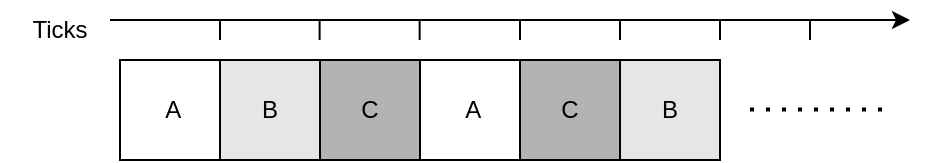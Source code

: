<mxfile version="20.2.7" type="device"><diagram id="dPjQElO1Dk2poaw4Q9_g" name="Page-1"><mxGraphModel dx="1185" dy="659" grid="0" gridSize="10" guides="1" tooltips="1" connect="1" arrows="1" fold="1" page="1" pageScale="1" pageWidth="850" pageHeight="1100" math="0" shadow="0"><root><mxCell id="0"/><mxCell id="1" parent="0"/><mxCell id="799H7VwerPEMMNwEDtvW-1" value="" style="endArrow=classic;html=1;rounded=0;" edge="1" parent="1"><mxGeometry width="50" height="50" relative="1" as="geometry"><mxPoint x="80" y="340" as="sourcePoint"/><mxPoint x="480" y="340" as="targetPoint"/></mxGeometry></mxCell><mxCell id="799H7VwerPEMMNwEDtvW-3" value="" style="whiteSpace=wrap;html=1;aspect=fixed;" vertex="1" parent="1"><mxGeometry x="85" y="360" width="50" height="50" as="geometry"/></mxCell><mxCell id="799H7VwerPEMMNwEDtvW-4" value="&amp;nbsp;A" style="text;html=1;strokeColor=none;fillColor=none;align=center;verticalAlign=middle;whiteSpace=wrap;rounded=0;" vertex="1" parent="1"><mxGeometry x="80" y="370" width="60" height="30" as="geometry"/></mxCell><mxCell id="799H7VwerPEMMNwEDtvW-5" value="" style="whiteSpace=wrap;html=1;aspect=fixed;fillColor=#E6E6E6;" vertex="1" parent="1"><mxGeometry x="135" y="360" width="50" height="50" as="geometry"/></mxCell><mxCell id="799H7VwerPEMMNwEDtvW-6" value="B" style="text;html=1;strokeColor=none;fillColor=none;align=center;verticalAlign=middle;whiteSpace=wrap;rounded=0;" vertex="1" parent="1"><mxGeometry x="130" y="370" width="60" height="30" as="geometry"/></mxCell><mxCell id="799H7VwerPEMMNwEDtvW-7" value="" style="whiteSpace=wrap;html=1;aspect=fixed;fillColor=#B3B3B3;" vertex="1" parent="1"><mxGeometry x="185" y="360" width="50" height="50" as="geometry"/></mxCell><mxCell id="799H7VwerPEMMNwEDtvW-8" value="C" style="text;html=1;strokeColor=none;fillColor=none;align=center;verticalAlign=middle;whiteSpace=wrap;rounded=0;" vertex="1" parent="1"><mxGeometry x="180" y="370" width="60" height="30" as="geometry"/></mxCell><mxCell id="799H7VwerPEMMNwEDtvW-9" value="" style="whiteSpace=wrap;html=1;aspect=fixed;" vertex="1" parent="1"><mxGeometry x="235" y="360" width="50" height="50" as="geometry"/></mxCell><mxCell id="799H7VwerPEMMNwEDtvW-10" value="&amp;nbsp;A" style="text;html=1;strokeColor=none;fillColor=none;align=center;verticalAlign=middle;whiteSpace=wrap;rounded=0;" vertex="1" parent="1"><mxGeometry x="230" y="370" width="60" height="30" as="geometry"/></mxCell><mxCell id="799H7VwerPEMMNwEDtvW-11" value="" style="whiteSpace=wrap;html=1;aspect=fixed;fillColor=#B3B3B3;" vertex="1" parent="1"><mxGeometry x="285" y="360" width="50" height="50" as="geometry"/></mxCell><mxCell id="799H7VwerPEMMNwEDtvW-12" value="C" style="text;html=1;strokeColor=none;fillColor=none;align=center;verticalAlign=middle;whiteSpace=wrap;rounded=0;" vertex="1" parent="1"><mxGeometry x="280" y="370" width="60" height="30" as="geometry"/></mxCell><mxCell id="799H7VwerPEMMNwEDtvW-13" value="" style="whiteSpace=wrap;html=1;aspect=fixed;fillColor=#E6E6E6;" vertex="1" parent="1"><mxGeometry x="335" y="360" width="50" height="50" as="geometry"/></mxCell><mxCell id="799H7VwerPEMMNwEDtvW-14" value="B" style="text;html=1;strokeColor=none;fillColor=none;align=center;verticalAlign=middle;whiteSpace=wrap;rounded=0;" vertex="1" parent="1"><mxGeometry x="330" y="370" width="60" height="30" as="geometry"/></mxCell><mxCell id="799H7VwerPEMMNwEDtvW-15" value="" style="endArrow=none;html=1;rounded=0;" edge="1" parent="1"><mxGeometry width="50" height="50" relative="1" as="geometry"><mxPoint x="135" y="350" as="sourcePoint"/><mxPoint x="135" y="340" as="targetPoint"/><Array as="points"><mxPoint x="135" y="350"/></Array></mxGeometry></mxCell><mxCell id="799H7VwerPEMMNwEDtvW-18" value="" style="endArrow=none;html=1;rounded=0;" edge="1" parent="1"><mxGeometry width="50" height="50" relative="1" as="geometry"><mxPoint x="184.81" y="350" as="sourcePoint"/><mxPoint x="184.81" y="340" as="targetPoint"/><Array as="points"><mxPoint x="184.81" y="350"/></Array></mxGeometry></mxCell><mxCell id="799H7VwerPEMMNwEDtvW-19" value="" style="endArrow=none;html=1;rounded=0;" edge="1" parent="1"><mxGeometry width="50" height="50" relative="1" as="geometry"><mxPoint x="234.81" y="350" as="sourcePoint"/><mxPoint x="234.81" y="340" as="targetPoint"/><Array as="points"><mxPoint x="234.81" y="350"/></Array></mxGeometry></mxCell><mxCell id="799H7VwerPEMMNwEDtvW-20" value="" style="endArrow=none;html=1;rounded=0;" edge="1" parent="1"><mxGeometry width="50" height="50" relative="1" as="geometry"><mxPoint x="285.0" y="350" as="sourcePoint"/><mxPoint x="285.0" y="340" as="targetPoint"/><Array as="points"><mxPoint x="285" y="350"/></Array></mxGeometry></mxCell><mxCell id="799H7VwerPEMMNwEDtvW-21" value="" style="endArrow=none;html=1;rounded=0;" edge="1" parent="1"><mxGeometry width="50" height="50" relative="1" as="geometry"><mxPoint x="335.0" y="350" as="sourcePoint"/><mxPoint x="335.0" y="340" as="targetPoint"/><Array as="points"><mxPoint x="335" y="350"/></Array></mxGeometry></mxCell><mxCell id="799H7VwerPEMMNwEDtvW-22" value="" style="endArrow=none;html=1;rounded=0;" edge="1" parent="1"><mxGeometry width="50" height="50" relative="1" as="geometry"><mxPoint x="385.0" y="350" as="sourcePoint"/><mxPoint x="385.0" y="340" as="targetPoint"/><Array as="points"><mxPoint x="385" y="350"/></Array></mxGeometry></mxCell><mxCell id="799H7VwerPEMMNwEDtvW-23" value="" style="endArrow=none;html=1;rounded=0;" edge="1" parent="1"><mxGeometry width="50" height="50" relative="1" as="geometry"><mxPoint x="430.0" y="350" as="sourcePoint"/><mxPoint x="430.0" y="340" as="targetPoint"/><Array as="points"><mxPoint x="430" y="350"/></Array></mxGeometry></mxCell><mxCell id="799H7VwerPEMMNwEDtvW-24" value="Ticks" style="text;html=1;strokeColor=none;fillColor=none;align=center;verticalAlign=middle;whiteSpace=wrap;rounded=0;" vertex="1" parent="1"><mxGeometry x="25" y="330" width="60" height="30" as="geometry"/></mxCell><mxCell id="799H7VwerPEMMNwEDtvW-26" value="" style="endArrow=none;dashed=1;html=1;dashPattern=1 3;strokeWidth=2;rounded=0;" edge="1" parent="1"><mxGeometry width="50" height="50" relative="1" as="geometry"><mxPoint x="400" y="384.71" as="sourcePoint"/><mxPoint x="470" y="384.71" as="targetPoint"/></mxGeometry></mxCell></root></mxGraphModel></diagram></mxfile>